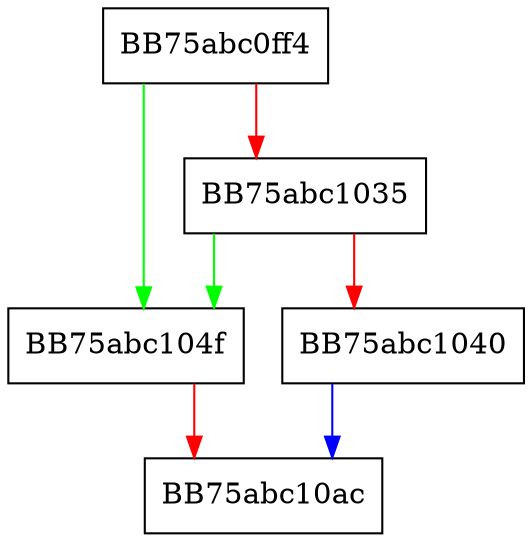 digraph eIL_div16 {
  node [shape="box"];
  graph [splines=ortho];
  BB75abc0ff4 -> BB75abc104f [color="green"];
  BB75abc0ff4 -> BB75abc1035 [color="red"];
  BB75abc1035 -> BB75abc104f [color="green"];
  BB75abc1035 -> BB75abc1040 [color="red"];
  BB75abc1040 -> BB75abc10ac [color="blue"];
  BB75abc104f -> BB75abc10ac [color="red"];
}